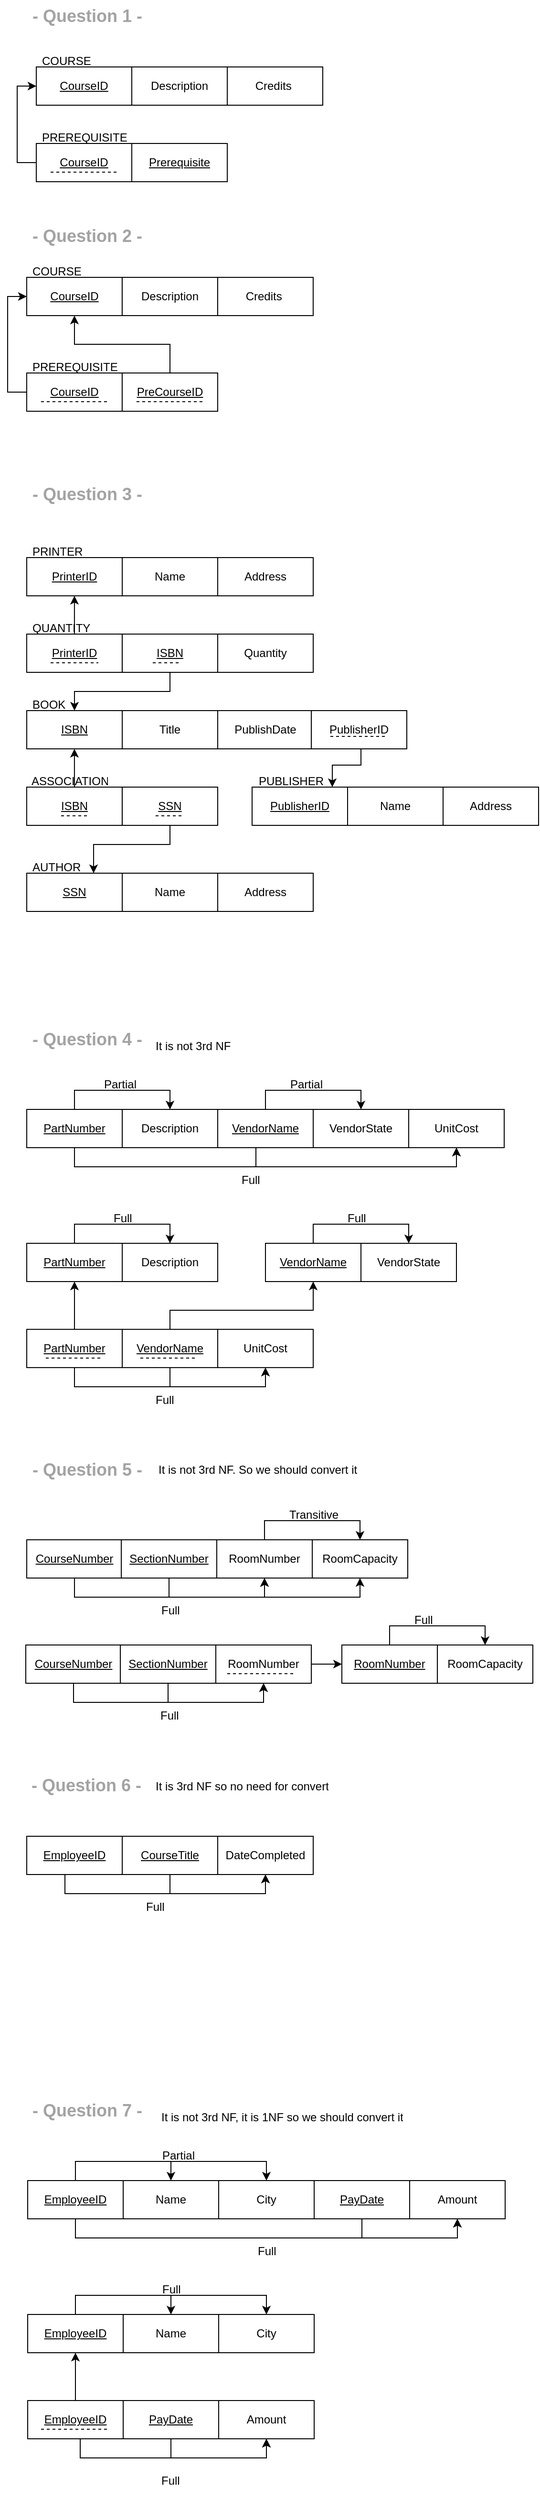 <mxfile version="21.2.4" type="github" pages="2">
  <diagram name="Page-1" id="mnaJsa2x3B4fH1mONCys">
    <mxGraphModel dx="830" dy="536" grid="1" gridSize="10" guides="1" tooltips="1" connect="1" arrows="1" fold="1" page="1" pageScale="1" pageWidth="850" pageHeight="1100" math="0" shadow="0">
      <root>
        <mxCell id="0" />
        <mxCell id="1" parent="0" />
        <mxCell id="p3iITfVUGrdbIYIQfsVV-1" value="CourseID" style="whiteSpace=wrap;html=1;align=center;fontStyle=4" vertex="1" parent="1">
          <mxGeometry x="90" y="110" width="100" height="40" as="geometry" />
        </mxCell>
        <mxCell id="p3iITfVUGrdbIYIQfsVV-2" value="&lt;span style=&quot;background-color: initial;&quot;&gt;Description&lt;br&gt;&lt;/span&gt;" style="whiteSpace=wrap;html=1;align=center;" vertex="1" parent="1">
          <mxGeometry x="190" y="110" width="100" height="40" as="geometry" />
        </mxCell>
        <mxCell id="p3iITfVUGrdbIYIQfsVV-3" value="&lt;span style=&quot;background-color: initial;&quot;&gt;Credits&amp;nbsp;&lt;br&gt;&lt;/span&gt;" style="whiteSpace=wrap;html=1;align=center;" vertex="1" parent="1">
          <mxGeometry x="290" y="110" width="100" height="40" as="geometry" />
        </mxCell>
        <mxCell id="p3iITfVUGrdbIYIQfsVV-7" style="edgeStyle=orthogonalEdgeStyle;rounded=0;orthogonalLoop=1;jettySize=auto;html=1;entryX=0;entryY=0.5;entryDx=0;entryDy=0;" edge="1" parent="1" source="p3iITfVUGrdbIYIQfsVV-4" target="p3iITfVUGrdbIYIQfsVV-1">
          <mxGeometry relative="1" as="geometry">
            <Array as="points">
              <mxPoint x="70" y="210" />
              <mxPoint x="70" y="130" />
            </Array>
          </mxGeometry>
        </mxCell>
        <mxCell id="p3iITfVUGrdbIYIQfsVV-4" value="CourseID" style="whiteSpace=wrap;html=1;align=center;fontStyle=4" vertex="1" parent="1">
          <mxGeometry x="90" y="190" width="100" height="40" as="geometry" />
        </mxCell>
        <mxCell id="p3iITfVUGrdbIYIQfsVV-5" value="&lt;span style=&quot;background-color: initial;&quot;&gt;&lt;span style=&quot;font-weight: normal;&quot;&gt;&lt;u&gt;Prerequisite&lt;/u&gt;&lt;/span&gt;&lt;br&gt;&lt;/span&gt;" style="whiteSpace=wrap;html=1;align=center;fontStyle=1" vertex="1" parent="1">
          <mxGeometry x="190" y="190" width="100" height="40" as="geometry" />
        </mxCell>
        <mxCell id="p3iITfVUGrdbIYIQfsVV-6" value="" style="endArrow=none;dashed=1;html=1;rounded=0;" edge="1" parent="1">
          <mxGeometry width="50" height="50" relative="1" as="geometry">
            <mxPoint x="105" y="220" as="sourcePoint" />
            <mxPoint x="175" y="220" as="targetPoint" />
          </mxGeometry>
        </mxCell>
        <mxCell id="p3iITfVUGrdbIYIQfsVV-8" value="COURSE" style="text;strokeColor=none;fillColor=none;spacingLeft=4;spacingRight=4;overflow=hidden;rotatable=0;points=[[0,0.5],[1,0.5]];portConstraint=eastwest;fontSize=12;whiteSpace=wrap;html=1;" vertex="1" parent="1">
          <mxGeometry x="90" y="90" width="100" height="30" as="geometry" />
        </mxCell>
        <mxCell id="p3iITfVUGrdbIYIQfsVV-9" value="PREREQUISITE" style="text;strokeColor=none;fillColor=none;spacingLeft=4;spacingRight=4;overflow=hidden;rotatable=0;points=[[0,0.5],[1,0.5]];portConstraint=eastwest;fontSize=12;whiteSpace=wrap;html=1;" vertex="1" parent="1">
          <mxGeometry x="90" y="170" width="100" height="30" as="geometry" />
        </mxCell>
        <mxCell id="p3iITfVUGrdbIYIQfsVV-10" value="- Question 1 -" style="text;strokeColor=none;fillColor=none;spacingLeft=4;spacingRight=4;overflow=hidden;rotatable=0;points=[[0,0.5],[1,0.5]];portConstraint=eastwest;fontSize=18;whiteSpace=wrap;html=1;fontColor=#a3a3a3;fontStyle=1" vertex="1" parent="1">
          <mxGeometry x="80" y="40" width="160" height="30" as="geometry" />
        </mxCell>
        <mxCell id="p3iITfVUGrdbIYIQfsVV-11" value="- Question 2 -" style="text;strokeColor=none;fillColor=none;spacingLeft=4;spacingRight=4;overflow=hidden;rotatable=0;points=[[0,0.5],[1,0.5]];portConstraint=eastwest;fontSize=18;whiteSpace=wrap;html=1;fontColor=#a3a3a3;fontStyle=1" vertex="1" parent="1">
          <mxGeometry x="80" y="270" width="160" height="30" as="geometry" />
        </mxCell>
        <mxCell id="p3iITfVUGrdbIYIQfsVV-16" value="CourseID" style="whiteSpace=wrap;html=1;align=center;fontStyle=4" vertex="1" parent="1">
          <mxGeometry x="79.96" y="330" width="100" height="40" as="geometry" />
        </mxCell>
        <mxCell id="p3iITfVUGrdbIYIQfsVV-17" value="&lt;span style=&quot;background-color: initial;&quot;&gt;Description&lt;br&gt;&lt;/span&gt;" style="whiteSpace=wrap;html=1;align=center;" vertex="1" parent="1">
          <mxGeometry x="179.96" y="330" width="100" height="40" as="geometry" />
        </mxCell>
        <mxCell id="p3iITfVUGrdbIYIQfsVV-18" value="&lt;span style=&quot;background-color: initial;&quot;&gt;Credits&amp;nbsp;&lt;br&gt;&lt;/span&gt;" style="whiteSpace=wrap;html=1;align=center;" vertex="1" parent="1">
          <mxGeometry x="279.96" y="330" width="100" height="40" as="geometry" />
        </mxCell>
        <mxCell id="p3iITfVUGrdbIYIQfsVV-19" style="edgeStyle=orthogonalEdgeStyle;rounded=0;orthogonalLoop=1;jettySize=auto;html=1;entryX=0;entryY=0.5;entryDx=0;entryDy=0;" edge="1" parent="1" source="p3iITfVUGrdbIYIQfsVV-20" target="p3iITfVUGrdbIYIQfsVV-16">
          <mxGeometry relative="1" as="geometry">
            <Array as="points">
              <mxPoint x="60" y="450" />
              <mxPoint x="60" y="350" />
            </Array>
          </mxGeometry>
        </mxCell>
        <mxCell id="p3iITfVUGrdbIYIQfsVV-20" value="CourseID" style="whiteSpace=wrap;html=1;align=center;fontStyle=4" vertex="1" parent="1">
          <mxGeometry x="79.96" y="430" width="100" height="40" as="geometry" />
        </mxCell>
        <mxCell id="p3iITfVUGrdbIYIQfsVV-26" style="edgeStyle=orthogonalEdgeStyle;rounded=0;orthogonalLoop=1;jettySize=auto;html=1;entryX=0.5;entryY=1;entryDx=0;entryDy=0;" edge="1" parent="1" source="p3iITfVUGrdbIYIQfsVV-21" target="p3iITfVUGrdbIYIQfsVV-16">
          <mxGeometry relative="1" as="geometry" />
        </mxCell>
        <mxCell id="p3iITfVUGrdbIYIQfsVV-21" value="&lt;span style=&quot;background-color: initial;&quot;&gt;&lt;span style=&quot;font-weight: normal;&quot;&gt;&lt;u&gt;PreCourseID&lt;/u&gt;&lt;/span&gt;&lt;br&gt;&lt;/span&gt;" style="whiteSpace=wrap;html=1;align=center;fontStyle=1" vertex="1" parent="1">
          <mxGeometry x="179.96" y="430" width="100" height="40" as="geometry" />
        </mxCell>
        <mxCell id="p3iITfVUGrdbIYIQfsVV-22" value="" style="endArrow=none;dashed=1;html=1;rounded=0;" edge="1" parent="1">
          <mxGeometry width="50" height="50" relative="1" as="geometry">
            <mxPoint x="94.96" y="460" as="sourcePoint" />
            <mxPoint x="164.96" y="460" as="targetPoint" />
          </mxGeometry>
        </mxCell>
        <mxCell id="p3iITfVUGrdbIYIQfsVV-23" value="COURSE" style="text;strokeColor=none;fillColor=none;spacingLeft=4;spacingRight=4;overflow=hidden;rotatable=0;points=[[0,0.5],[1,0.5]];portConstraint=eastwest;fontSize=12;whiteSpace=wrap;html=1;" vertex="1" parent="1">
          <mxGeometry x="79.96" y="310" width="100" height="30" as="geometry" />
        </mxCell>
        <mxCell id="p3iITfVUGrdbIYIQfsVV-24" value="PREREQUISITE" style="text;strokeColor=none;fillColor=none;spacingLeft=4;spacingRight=4;overflow=hidden;rotatable=0;points=[[0,0.5],[1,0.5]];portConstraint=eastwest;fontSize=12;whiteSpace=wrap;html=1;" vertex="1" parent="1">
          <mxGeometry x="79.96" y="410" width="100" height="30" as="geometry" />
        </mxCell>
        <mxCell id="p3iITfVUGrdbIYIQfsVV-25" value="" style="endArrow=none;dashed=1;html=1;rounded=0;" edge="1" parent="1">
          <mxGeometry width="50" height="50" relative="1" as="geometry">
            <mxPoint x="194.96" y="460" as="sourcePoint" />
            <mxPoint x="264.96" y="460" as="targetPoint" />
          </mxGeometry>
        </mxCell>
        <mxCell id="p3iITfVUGrdbIYIQfsVV-27" value="- Question 3 -" style="text;strokeColor=none;fillColor=none;spacingLeft=4;spacingRight=4;overflow=hidden;rotatable=0;points=[[0,0.5],[1,0.5]];portConstraint=eastwest;fontSize=18;whiteSpace=wrap;html=1;fontColor=#a3a3a3;fontStyle=1" vertex="1" parent="1">
          <mxGeometry x="79.96" y="540" width="160" height="30" as="geometry" />
        </mxCell>
        <mxCell id="p3iITfVUGrdbIYIQfsVV-28" value="PrinterID" style="whiteSpace=wrap;html=1;align=center;fontStyle=4" vertex="1" parent="1">
          <mxGeometry x="80" y="623" width="100" height="40" as="geometry" />
        </mxCell>
        <mxCell id="p3iITfVUGrdbIYIQfsVV-29" value="Name" style="whiteSpace=wrap;html=1;align=center;" vertex="1" parent="1">
          <mxGeometry x="180" y="623" width="100" height="40" as="geometry" />
        </mxCell>
        <mxCell id="p3iITfVUGrdbIYIQfsVV-30" value="Address" style="whiteSpace=wrap;html=1;align=center;" vertex="1" parent="1">
          <mxGeometry x="280" y="623" width="100" height="40" as="geometry" />
        </mxCell>
        <mxCell id="p3iITfVUGrdbIYIQfsVV-31" value="PRINTER" style="text;strokeColor=none;fillColor=none;spacingLeft=4;spacingRight=4;overflow=hidden;rotatable=0;points=[[0,0.5],[1,0.5]];portConstraint=eastwest;fontSize=12;whiteSpace=wrap;html=1;" vertex="1" parent="1">
          <mxGeometry x="80" y="603" width="90" height="30" as="geometry" />
        </mxCell>
        <mxCell id="p3iITfVUGrdbIYIQfsVV-32" value="&lt;u&gt;ISBN&lt;/u&gt;" style="whiteSpace=wrap;html=1;align=center;" vertex="1" parent="1">
          <mxGeometry x="80" y="783" width="100" height="40" as="geometry" />
        </mxCell>
        <mxCell id="p3iITfVUGrdbIYIQfsVV-33" value="Title" style="whiteSpace=wrap;html=1;align=center;" vertex="1" parent="1">
          <mxGeometry x="180" y="783" width="100" height="40" as="geometry" />
        </mxCell>
        <mxCell id="p3iITfVUGrdbIYIQfsVV-34" value="PublishDate" style="whiteSpace=wrap;html=1;align=center;" vertex="1" parent="1">
          <mxGeometry x="280" y="783" width="100" height="40" as="geometry" />
        </mxCell>
        <mxCell id="p3iITfVUGrdbIYIQfsVV-35" value="BOOK" style="text;strokeColor=none;fillColor=none;spacingLeft=4;spacingRight=4;overflow=hidden;rotatable=0;points=[[0,0.5],[1,0.5]];portConstraint=eastwest;fontSize=12;whiteSpace=wrap;html=1;" vertex="1" parent="1">
          <mxGeometry x="79.96" y="763" width="90" height="30" as="geometry" />
        </mxCell>
        <mxCell id="p3iITfVUGrdbIYIQfsVV-43" style="edgeStyle=orthogonalEdgeStyle;rounded=0;orthogonalLoop=1;jettySize=auto;html=1;" edge="1" parent="1" source="p3iITfVUGrdbIYIQfsVV-37" target="p3iITfVUGrdbIYIQfsVV-28">
          <mxGeometry relative="1" as="geometry" />
        </mxCell>
        <mxCell id="p3iITfVUGrdbIYIQfsVV-37" value="PrinterID" style="whiteSpace=wrap;html=1;align=center;fontStyle=4" vertex="1" parent="1">
          <mxGeometry x="79.96" y="703" width="100" height="40" as="geometry" />
        </mxCell>
        <mxCell id="p3iITfVUGrdbIYIQfsVV-44" style="edgeStyle=orthogonalEdgeStyle;rounded=0;orthogonalLoop=1;jettySize=auto;html=1;" edge="1" parent="1" source="p3iITfVUGrdbIYIQfsVV-38" target="p3iITfVUGrdbIYIQfsVV-32">
          <mxGeometry relative="1" as="geometry" />
        </mxCell>
        <mxCell id="p3iITfVUGrdbIYIQfsVV-38" value="&lt;u&gt;ISBN&lt;/u&gt;" style="whiteSpace=wrap;html=1;align=center;" vertex="1" parent="1">
          <mxGeometry x="180" y="703" width="100" height="40" as="geometry" />
        </mxCell>
        <mxCell id="p3iITfVUGrdbIYIQfsVV-39" value="Quantity" style="whiteSpace=wrap;html=1;align=center;" vertex="1" parent="1">
          <mxGeometry x="280" y="703" width="100" height="40" as="geometry" />
        </mxCell>
        <mxCell id="p3iITfVUGrdbIYIQfsVV-40" value="QUANTITY" style="text;strokeColor=none;fillColor=none;spacingLeft=4;spacingRight=4;overflow=hidden;rotatable=0;points=[[0,0.5],[1,0.5]];portConstraint=eastwest;fontSize=12;whiteSpace=wrap;html=1;" vertex="1" parent="1">
          <mxGeometry x="79.96" y="683" width="90" height="30" as="geometry" />
        </mxCell>
        <mxCell id="p3iITfVUGrdbIYIQfsVV-41" value="" style="endArrow=none;dashed=1;html=1;rounded=0;" edge="1" parent="1">
          <mxGeometry width="50" height="50" relative="1" as="geometry">
            <mxPoint x="105" y="733" as="sourcePoint" />
            <mxPoint x="155" y="733" as="targetPoint" />
          </mxGeometry>
        </mxCell>
        <mxCell id="p3iITfVUGrdbIYIQfsVV-42" value="" style="endArrow=none;dashed=1;html=1;rounded=0;" edge="1" parent="1">
          <mxGeometry width="50" height="50" relative="1" as="geometry">
            <mxPoint x="212" y="733" as="sourcePoint" />
            <mxPoint x="242" y="733" as="targetPoint" />
          </mxGeometry>
        </mxCell>
        <mxCell id="p3iITfVUGrdbIYIQfsVV-45" value="&lt;u&gt;SSN&lt;/u&gt;" style="whiteSpace=wrap;html=1;align=center;" vertex="1" parent="1">
          <mxGeometry x="80" y="953" width="100" height="40" as="geometry" />
        </mxCell>
        <mxCell id="p3iITfVUGrdbIYIQfsVV-46" value="Name" style="whiteSpace=wrap;html=1;align=center;" vertex="1" parent="1">
          <mxGeometry x="180" y="953" width="100" height="40" as="geometry" />
        </mxCell>
        <mxCell id="p3iITfVUGrdbIYIQfsVV-47" value="Address" style="whiteSpace=wrap;html=1;align=center;" vertex="1" parent="1">
          <mxGeometry x="280" y="953" width="100" height="40" as="geometry" />
        </mxCell>
        <mxCell id="p3iITfVUGrdbIYIQfsVV-48" value="AUTHOR" style="text;strokeColor=none;fillColor=none;spacingLeft=4;spacingRight=4;overflow=hidden;rotatable=0;points=[[0,0.5],[1,0.5]];portConstraint=eastwest;fontSize=12;whiteSpace=wrap;html=1;" vertex="1" parent="1">
          <mxGeometry x="80" y="933" width="75" height="30" as="geometry" />
        </mxCell>
        <mxCell id="p3iITfVUGrdbIYIQfsVV-55" style="edgeStyle=orthogonalEdgeStyle;rounded=0;orthogonalLoop=1;jettySize=auto;html=1;" edge="1" parent="1" source="p3iITfVUGrdbIYIQfsVV-49" target="p3iITfVUGrdbIYIQfsVV-32">
          <mxGeometry relative="1" as="geometry" />
        </mxCell>
        <mxCell id="p3iITfVUGrdbIYIQfsVV-49" value="&lt;u&gt;ISBN&lt;/u&gt;" style="whiteSpace=wrap;html=1;align=center;" vertex="1" parent="1">
          <mxGeometry x="79.96" y="863" width="100" height="40" as="geometry" />
        </mxCell>
        <mxCell id="p3iITfVUGrdbIYIQfsVV-54" style="edgeStyle=orthogonalEdgeStyle;rounded=0;orthogonalLoop=1;jettySize=auto;html=1;" edge="1" parent="1" source="p3iITfVUGrdbIYIQfsVV-50" target="p3iITfVUGrdbIYIQfsVV-45">
          <mxGeometry relative="1" as="geometry">
            <Array as="points">
              <mxPoint x="230" y="923" />
              <mxPoint x="150" y="923" />
            </Array>
          </mxGeometry>
        </mxCell>
        <mxCell id="p3iITfVUGrdbIYIQfsVV-50" value="&lt;u&gt;SSN&lt;/u&gt;" style="whiteSpace=wrap;html=1;align=center;" vertex="1" parent="1">
          <mxGeometry x="180" y="863" width="100" height="40" as="geometry" />
        </mxCell>
        <mxCell id="p3iITfVUGrdbIYIQfsVV-51" value="" style="endArrow=none;dashed=1;html=1;rounded=0;" edge="1" parent="1">
          <mxGeometry width="50" height="50" relative="1" as="geometry">
            <mxPoint x="116" y="893" as="sourcePoint" />
            <mxPoint x="146" y="893" as="targetPoint" />
          </mxGeometry>
        </mxCell>
        <mxCell id="p3iITfVUGrdbIYIQfsVV-52" value="" style="endArrow=none;dashed=1;html=1;rounded=0;" edge="1" parent="1">
          <mxGeometry width="50" height="50" relative="1" as="geometry">
            <mxPoint x="215" y="893" as="sourcePoint" />
            <mxPoint x="245" y="893" as="targetPoint" />
          </mxGeometry>
        </mxCell>
        <mxCell id="p3iITfVUGrdbIYIQfsVV-53" value="ASSOCIATION" style="text;strokeColor=none;fillColor=none;spacingLeft=4;spacingRight=4;overflow=hidden;rotatable=0;points=[[0,0.5],[1,0.5]];portConstraint=eastwest;fontSize=12;whiteSpace=wrap;html=1;" vertex="1" parent="1">
          <mxGeometry x="79" y="843" width="90" height="30" as="geometry" />
        </mxCell>
        <mxCell id="p3iITfVUGrdbIYIQfsVV-57" value="PublisherID" style="whiteSpace=wrap;html=1;align=center;fontStyle=4" vertex="1" parent="1">
          <mxGeometry x="316" y="863" width="100" height="40" as="geometry" />
        </mxCell>
        <mxCell id="p3iITfVUGrdbIYIQfsVV-58" value="Name" style="whiteSpace=wrap;html=1;align=center;" vertex="1" parent="1">
          <mxGeometry x="416" y="863" width="100" height="40" as="geometry" />
        </mxCell>
        <mxCell id="p3iITfVUGrdbIYIQfsVV-59" value="Address" style="whiteSpace=wrap;html=1;align=center;" vertex="1" parent="1">
          <mxGeometry x="516" y="863" width="100" height="40" as="geometry" />
        </mxCell>
        <mxCell id="p3iITfVUGrdbIYIQfsVV-60" value="PUBLISHER" style="text;strokeColor=none;fillColor=none;spacingLeft=4;spacingRight=4;overflow=hidden;rotatable=0;points=[[0,0.5],[1,0.5]];portConstraint=eastwest;fontSize=12;whiteSpace=wrap;html=1;" vertex="1" parent="1">
          <mxGeometry x="317" y="843" width="90" height="30" as="geometry" />
        </mxCell>
        <mxCell id="p3iITfVUGrdbIYIQfsVV-63" style="edgeStyle=orthogonalEdgeStyle;rounded=0;orthogonalLoop=1;jettySize=auto;html=1;" edge="1" parent="1" source="p3iITfVUGrdbIYIQfsVV-61" target="p3iITfVUGrdbIYIQfsVV-57">
          <mxGeometry relative="1" as="geometry">
            <Array as="points">
              <mxPoint x="430" y="840" />
              <mxPoint x="400" y="840" />
            </Array>
          </mxGeometry>
        </mxCell>
        <mxCell id="p3iITfVUGrdbIYIQfsVV-61" value="PublisherID" style="whiteSpace=wrap;html=1;align=center;fontStyle=0" vertex="1" parent="1">
          <mxGeometry x="378" y="783" width="100" height="40" as="geometry" />
        </mxCell>
        <mxCell id="p3iITfVUGrdbIYIQfsVV-62" value="" style="endArrow=none;dashed=1;html=1;rounded=0;" edge="1" parent="1">
          <mxGeometry width="50" height="50" relative="1" as="geometry">
            <mxPoint x="398" y="810" as="sourcePoint" />
            <mxPoint x="458" y="810" as="targetPoint" />
          </mxGeometry>
        </mxCell>
        <mxCell id="p3iITfVUGrdbIYIQfsVV-64" value="- Question 4 -" style="text;strokeColor=none;fillColor=none;spacingLeft=4;spacingRight=4;overflow=hidden;rotatable=0;points=[[0,0.5],[1,0.5]];portConstraint=eastwest;fontSize=18;whiteSpace=wrap;html=1;fontColor=#a3a3a3;fontStyle=1" vertex="1" parent="1">
          <mxGeometry x="79.96" y="1110" width="160" height="30" as="geometry" />
        </mxCell>
        <mxCell id="p3iITfVUGrdbIYIQfsVV-70" style="edgeStyle=orthogonalEdgeStyle;rounded=0;orthogonalLoop=1;jettySize=auto;html=1;entryX=0.5;entryY=0;entryDx=0;entryDy=0;" edge="1" parent="1" source="p3iITfVUGrdbIYIQfsVV-65" target="p3iITfVUGrdbIYIQfsVV-66">
          <mxGeometry relative="1" as="geometry" />
        </mxCell>
        <mxCell id="p3iITfVUGrdbIYIQfsVV-72" style="edgeStyle=orthogonalEdgeStyle;rounded=0;orthogonalLoop=1;jettySize=auto;html=1;entryX=0.5;entryY=1;entryDx=0;entryDy=0;" edge="1" parent="1" source="p3iITfVUGrdbIYIQfsVV-65" target="p3iITfVUGrdbIYIQfsVV-69">
          <mxGeometry relative="1" as="geometry">
            <Array as="points">
              <mxPoint x="130" y="1260" />
              <mxPoint x="530" y="1260" />
            </Array>
          </mxGeometry>
        </mxCell>
        <mxCell id="p3iITfVUGrdbIYIQfsVV-65" value="&lt;u&gt;PartNumber&lt;/u&gt;" style="whiteSpace=wrap;html=1;align=center;" vertex="1" parent="1">
          <mxGeometry x="80" y="1200" width="100" height="40" as="geometry" />
        </mxCell>
        <mxCell id="p3iITfVUGrdbIYIQfsVV-66" value="Description" style="whiteSpace=wrap;html=1;align=center;" vertex="1" parent="1">
          <mxGeometry x="180" y="1200" width="100" height="40" as="geometry" />
        </mxCell>
        <mxCell id="p3iITfVUGrdbIYIQfsVV-71" style="edgeStyle=orthogonalEdgeStyle;rounded=0;orthogonalLoop=1;jettySize=auto;html=1;entryX=0.5;entryY=0;entryDx=0;entryDy=0;" edge="1" parent="1" source="p3iITfVUGrdbIYIQfsVV-67" target="p3iITfVUGrdbIYIQfsVV-68">
          <mxGeometry relative="1" as="geometry" />
        </mxCell>
        <mxCell id="p3iITfVUGrdbIYIQfsVV-73" style="edgeStyle=orthogonalEdgeStyle;rounded=0;orthogonalLoop=1;jettySize=auto;html=1;entryX=0.5;entryY=1;entryDx=0;entryDy=0;" edge="1" parent="1" source="p3iITfVUGrdbIYIQfsVV-67" target="p3iITfVUGrdbIYIQfsVV-69">
          <mxGeometry relative="1" as="geometry">
            <Array as="points">
              <mxPoint x="320" y="1260" />
              <mxPoint x="530" y="1260" />
            </Array>
          </mxGeometry>
        </mxCell>
        <mxCell id="p3iITfVUGrdbIYIQfsVV-67" value="VendorName" style="whiteSpace=wrap;html=1;align=center;fontStyle=4" vertex="1" parent="1">
          <mxGeometry x="280" y="1200" width="100" height="40" as="geometry" />
        </mxCell>
        <mxCell id="p3iITfVUGrdbIYIQfsVV-68" value="VendorState" style="whiteSpace=wrap;html=1;align=center;" vertex="1" parent="1">
          <mxGeometry x="380" y="1200" width="100" height="40" as="geometry" />
        </mxCell>
        <mxCell id="p3iITfVUGrdbIYIQfsVV-69" value="UnitCost" style="whiteSpace=wrap;html=1;align=center;" vertex="1" parent="1">
          <mxGeometry x="480" y="1200" width="100" height="40" as="geometry" />
        </mxCell>
        <mxCell id="p3iITfVUGrdbIYIQfsVV-74" value="Partial" style="text;strokeColor=none;fillColor=none;spacingLeft=4;spacingRight=4;overflow=hidden;rotatable=0;points=[[0,0.5],[1,0.5]];portConstraint=eastwest;fontSize=12;whiteSpace=wrap;html=1;" vertex="1" parent="1">
          <mxGeometry x="155" y="1160" width="60" height="30" as="geometry" />
        </mxCell>
        <mxCell id="p3iITfVUGrdbIYIQfsVV-75" value="Partial" style="text;strokeColor=none;fillColor=none;spacingLeft=4;spacingRight=4;overflow=hidden;rotatable=0;points=[[0,0.5],[1,0.5]];portConstraint=eastwest;fontSize=12;whiteSpace=wrap;html=1;" vertex="1" parent="1">
          <mxGeometry x="350" y="1160" width="60" height="30" as="geometry" />
        </mxCell>
        <mxCell id="p3iITfVUGrdbIYIQfsVV-76" value="Full" style="text;strokeColor=none;fillColor=none;spacingLeft=4;spacingRight=4;overflow=hidden;rotatable=0;points=[[0,0.5],[1,0.5]];portConstraint=eastwest;fontSize=12;whiteSpace=wrap;html=1;" vertex="1" parent="1">
          <mxGeometry x="299" y="1260" width="60" height="30" as="geometry" />
        </mxCell>
        <mxCell id="p3iITfVUGrdbIYIQfsVV-77" value="It is not 3rd NF" style="text;strokeColor=none;fillColor=none;spacingLeft=4;spacingRight=4;overflow=hidden;rotatable=0;points=[[0,0.5],[1,0.5]];portConstraint=eastwest;fontSize=12;whiteSpace=wrap;html=1;" vertex="1" parent="1">
          <mxGeometry x="209" y="1120" width="150" height="30" as="geometry" />
        </mxCell>
        <mxCell id="p3iITfVUGrdbIYIQfsVV-78" style="edgeStyle=orthogonalEdgeStyle;rounded=0;orthogonalLoop=1;jettySize=auto;html=1;entryX=0.5;entryY=0;entryDx=0;entryDy=0;" edge="1" parent="1" source="p3iITfVUGrdbIYIQfsVV-79" target="p3iITfVUGrdbIYIQfsVV-80">
          <mxGeometry relative="1" as="geometry" />
        </mxCell>
        <mxCell id="p3iITfVUGrdbIYIQfsVV-79" value="&lt;u&gt;PartNumber&lt;/u&gt;" style="whiteSpace=wrap;html=1;align=center;" vertex="1" parent="1">
          <mxGeometry x="80" y="1340" width="100" height="40" as="geometry" />
        </mxCell>
        <mxCell id="p3iITfVUGrdbIYIQfsVV-80" value="Description" style="whiteSpace=wrap;html=1;align=center;" vertex="1" parent="1">
          <mxGeometry x="180" y="1340" width="100" height="40" as="geometry" />
        </mxCell>
        <mxCell id="p3iITfVUGrdbIYIQfsVV-81" value="Full" style="text;strokeColor=none;fillColor=none;spacingLeft=4;spacingRight=4;overflow=hidden;rotatable=0;points=[[0,0.5],[1,0.5]];portConstraint=eastwest;fontSize=12;whiteSpace=wrap;html=1;" vertex="1" parent="1">
          <mxGeometry x="165" y="1300" width="60" height="30" as="geometry" />
        </mxCell>
        <mxCell id="p3iITfVUGrdbIYIQfsVV-82" style="edgeStyle=orthogonalEdgeStyle;rounded=0;orthogonalLoop=1;jettySize=auto;html=1;entryX=0.5;entryY=0;entryDx=0;entryDy=0;" edge="1" parent="1" source="p3iITfVUGrdbIYIQfsVV-83" target="p3iITfVUGrdbIYIQfsVV-84">
          <mxGeometry relative="1" as="geometry" />
        </mxCell>
        <mxCell id="p3iITfVUGrdbIYIQfsVV-83" value="VendorName" style="whiteSpace=wrap;html=1;align=center;fontStyle=4" vertex="1" parent="1">
          <mxGeometry x="330" y="1340" width="100" height="40" as="geometry" />
        </mxCell>
        <mxCell id="p3iITfVUGrdbIYIQfsVV-84" value="VendorState" style="whiteSpace=wrap;html=1;align=center;" vertex="1" parent="1">
          <mxGeometry x="430" y="1340" width="100" height="40" as="geometry" />
        </mxCell>
        <mxCell id="p3iITfVUGrdbIYIQfsVV-85" value="Full" style="text;strokeColor=none;fillColor=none;spacingLeft=4;spacingRight=4;overflow=hidden;rotatable=0;points=[[0,0.5],[1,0.5]];portConstraint=eastwest;fontSize=12;whiteSpace=wrap;html=1;" vertex="1" parent="1">
          <mxGeometry x="410" y="1300" width="60" height="30" as="geometry" />
        </mxCell>
        <mxCell id="p3iITfVUGrdbIYIQfsVV-87" style="edgeStyle=orthogonalEdgeStyle;rounded=0;orthogonalLoop=1;jettySize=auto;html=1;entryX=0.5;entryY=1;entryDx=0;entryDy=0;" edge="1" parent="1" source="p3iITfVUGrdbIYIQfsVV-88" target="p3iITfVUGrdbIYIQfsVV-94">
          <mxGeometry relative="1" as="geometry">
            <Array as="points">
              <mxPoint x="130" y="1490" />
              <mxPoint x="330" y="1490" />
            </Array>
          </mxGeometry>
        </mxCell>
        <mxCell id="p3iITfVUGrdbIYIQfsVV-98" style="edgeStyle=orthogonalEdgeStyle;rounded=0;orthogonalLoop=1;jettySize=auto;html=1;entryX=0.5;entryY=1;entryDx=0;entryDy=0;" edge="1" parent="1" source="p3iITfVUGrdbIYIQfsVV-88" target="p3iITfVUGrdbIYIQfsVV-79">
          <mxGeometry relative="1" as="geometry" />
        </mxCell>
        <mxCell id="p3iITfVUGrdbIYIQfsVV-88" value="&lt;u&gt;PartNumber&lt;/u&gt;" style="whiteSpace=wrap;html=1;align=center;" vertex="1" parent="1">
          <mxGeometry x="80" y="1429.95" width="100" height="40" as="geometry" />
        </mxCell>
        <mxCell id="p3iITfVUGrdbIYIQfsVV-91" style="edgeStyle=orthogonalEdgeStyle;rounded=0;orthogonalLoop=1;jettySize=auto;html=1;entryX=0.5;entryY=1;entryDx=0;entryDy=0;" edge="1" parent="1" source="p3iITfVUGrdbIYIQfsVV-92" target="p3iITfVUGrdbIYIQfsVV-94">
          <mxGeometry relative="1" as="geometry">
            <Array as="points">
              <mxPoint x="320" y="1489.95" />
              <mxPoint x="530" y="1489.95" />
            </Array>
          </mxGeometry>
        </mxCell>
        <mxCell id="p3iITfVUGrdbIYIQfsVV-99" style="edgeStyle=orthogonalEdgeStyle;rounded=0;orthogonalLoop=1;jettySize=auto;html=1;entryX=0.5;entryY=1;entryDx=0;entryDy=0;" edge="1" parent="1" source="p3iITfVUGrdbIYIQfsVV-92" target="p3iITfVUGrdbIYIQfsVV-83">
          <mxGeometry relative="1" as="geometry">
            <Array as="points">
              <mxPoint x="230" y="1410" />
              <mxPoint x="380" y="1410" />
            </Array>
          </mxGeometry>
        </mxCell>
        <mxCell id="p3iITfVUGrdbIYIQfsVV-92" value="VendorName" style="whiteSpace=wrap;html=1;align=center;fontStyle=4" vertex="1" parent="1">
          <mxGeometry x="180" y="1429.95" width="100" height="40" as="geometry" />
        </mxCell>
        <mxCell id="p3iITfVUGrdbIYIQfsVV-94" value="UnitCost" style="whiteSpace=wrap;html=1;align=center;" vertex="1" parent="1">
          <mxGeometry x="280" y="1429.95" width="100" height="40" as="geometry" />
        </mxCell>
        <mxCell id="p3iITfVUGrdbIYIQfsVV-95" value="Full" style="text;strokeColor=none;fillColor=none;spacingLeft=4;spacingRight=4;overflow=hidden;rotatable=0;points=[[0,0.5],[1,0.5]];portConstraint=eastwest;fontSize=12;whiteSpace=wrap;html=1;" vertex="1" parent="1">
          <mxGeometry x="209" y="1489.95" width="60" height="30" as="geometry" />
        </mxCell>
        <mxCell id="p3iITfVUGrdbIYIQfsVV-96" value="" style="endArrow=none;dashed=1;html=1;rounded=0;" edge="1" parent="1">
          <mxGeometry width="50" height="50" relative="1" as="geometry">
            <mxPoint x="100" y="1460" as="sourcePoint" />
            <mxPoint x="160" y="1460" as="targetPoint" />
          </mxGeometry>
        </mxCell>
        <mxCell id="p3iITfVUGrdbIYIQfsVV-97" value="" style="endArrow=none;dashed=1;html=1;rounded=0;" edge="1" parent="1">
          <mxGeometry width="50" height="50" relative="1" as="geometry">
            <mxPoint x="199" y="1460" as="sourcePoint" />
            <mxPoint x="259" y="1460" as="targetPoint" />
          </mxGeometry>
        </mxCell>
        <mxCell id="p3iITfVUGrdbIYIQfsVV-100" value="- Question 5 -" style="text;strokeColor=none;fillColor=none;spacingLeft=4;spacingRight=4;overflow=hidden;rotatable=0;points=[[0,0.5],[1,0.5]];portConstraint=eastwest;fontSize=18;whiteSpace=wrap;html=1;fontColor=#a3a3a3;fontStyle=1" vertex="1" parent="1">
          <mxGeometry x="80" y="1560" width="160" height="30" as="geometry" />
        </mxCell>
        <mxCell id="p3iITfVUGrdbIYIQfsVV-101" value="It is not 3rd NF. So we should convert it" style="text;strokeColor=none;fillColor=none;spacingLeft=4;spacingRight=4;overflow=hidden;rotatable=0;points=[[0,0.5],[1,0.5]];portConstraint=eastwest;fontSize=12;whiteSpace=wrap;html=1;" vertex="1" parent="1">
          <mxGeometry x="211.5" y="1563" width="255" height="30" as="geometry" />
        </mxCell>
        <mxCell id="p3iITfVUGrdbIYIQfsVV-108" style="edgeStyle=orthogonalEdgeStyle;rounded=0;orthogonalLoop=1;jettySize=auto;html=1;entryX=0.5;entryY=1;entryDx=0;entryDy=0;" edge="1" parent="1" source="p3iITfVUGrdbIYIQfsVV-102" target="p3iITfVUGrdbIYIQfsVV-104">
          <mxGeometry relative="1" as="geometry">
            <Array as="points">
              <mxPoint x="130" y="1710" />
              <mxPoint x="329" y="1710" />
            </Array>
          </mxGeometry>
        </mxCell>
        <mxCell id="p3iITfVUGrdbIYIQfsVV-112" style="edgeStyle=orthogonalEdgeStyle;rounded=0;orthogonalLoop=1;jettySize=auto;html=1;entryX=0.5;entryY=1;entryDx=0;entryDy=0;" edge="1" parent="1" source="p3iITfVUGrdbIYIQfsVV-102" target="p3iITfVUGrdbIYIQfsVV-105">
          <mxGeometry relative="1" as="geometry">
            <Array as="points">
              <mxPoint x="130" y="1710" />
              <mxPoint x="429" y="1710" />
            </Array>
          </mxGeometry>
        </mxCell>
        <mxCell id="p3iITfVUGrdbIYIQfsVV-102" value="CourseNumber" style="whiteSpace=wrap;html=1;align=center;fontStyle=4" vertex="1" parent="1">
          <mxGeometry x="80" y="1650" width="100" height="40" as="geometry" />
        </mxCell>
        <mxCell id="p3iITfVUGrdbIYIQfsVV-109" style="edgeStyle=orthogonalEdgeStyle;rounded=0;orthogonalLoop=1;jettySize=auto;html=1;entryX=0.5;entryY=1;entryDx=0;entryDy=0;" edge="1" parent="1" source="p3iITfVUGrdbIYIQfsVV-103" target="p3iITfVUGrdbIYIQfsVV-104">
          <mxGeometry relative="1" as="geometry">
            <Array as="points">
              <mxPoint x="229" y="1710" />
              <mxPoint x="329" y="1710" />
            </Array>
          </mxGeometry>
        </mxCell>
        <mxCell id="p3iITfVUGrdbIYIQfsVV-103" value="SectionNumber" style="whiteSpace=wrap;html=1;align=center;fontStyle=4" vertex="1" parent="1">
          <mxGeometry x="179" y="1650" width="100" height="40" as="geometry" />
        </mxCell>
        <mxCell id="p3iITfVUGrdbIYIQfsVV-106" style="edgeStyle=orthogonalEdgeStyle;rounded=0;orthogonalLoop=1;jettySize=auto;html=1;entryX=0.5;entryY=0;entryDx=0;entryDy=0;" edge="1" parent="1" source="p3iITfVUGrdbIYIQfsVV-104" target="p3iITfVUGrdbIYIQfsVV-105">
          <mxGeometry relative="1" as="geometry" />
        </mxCell>
        <mxCell id="p3iITfVUGrdbIYIQfsVV-104" value="RoomNumber" style="whiteSpace=wrap;html=1;align=center;" vertex="1" parent="1">
          <mxGeometry x="279" y="1650" width="100" height="40" as="geometry" />
        </mxCell>
        <mxCell id="p3iITfVUGrdbIYIQfsVV-105" value="RoomCapacity" style="whiteSpace=wrap;html=1;align=center;" vertex="1" parent="1">
          <mxGeometry x="379" y="1650" width="100" height="40" as="geometry" />
        </mxCell>
        <mxCell id="p3iITfVUGrdbIYIQfsVV-110" value="Full" style="text;strokeColor=none;fillColor=none;spacingLeft=4;spacingRight=4;overflow=hidden;rotatable=0;points=[[0,0.5],[1,0.5]];portConstraint=eastwest;fontSize=12;whiteSpace=wrap;html=1;" vertex="1" parent="1">
          <mxGeometry x="215" y="1710" width="60" height="30" as="geometry" />
        </mxCell>
        <mxCell id="p3iITfVUGrdbIYIQfsVV-111" value="Transitive" style="text;strokeColor=none;fillColor=none;spacingLeft=4;spacingRight=4;overflow=hidden;rotatable=0;points=[[0,0.5],[1,0.5]];portConstraint=eastwest;fontSize=12;whiteSpace=wrap;html=1;" vertex="1" parent="1">
          <mxGeometry x="349" y="1610" width="81" height="30" as="geometry" />
        </mxCell>
        <mxCell id="p3iITfVUGrdbIYIQfsVV-113" style="edgeStyle=orthogonalEdgeStyle;rounded=0;orthogonalLoop=1;jettySize=auto;html=1;entryX=0.5;entryY=1;entryDx=0;entryDy=0;" edge="1" parent="1" source="p3iITfVUGrdbIYIQfsVV-115" target="p3iITfVUGrdbIYIQfsVV-119">
          <mxGeometry relative="1" as="geometry">
            <Array as="points">
              <mxPoint x="129" y="1820" />
              <mxPoint x="328" y="1820" />
            </Array>
          </mxGeometry>
        </mxCell>
        <mxCell id="p3iITfVUGrdbIYIQfsVV-115" value="CourseNumber" style="whiteSpace=wrap;html=1;align=center;fontStyle=4" vertex="1" parent="1">
          <mxGeometry x="79" y="1760" width="100" height="40" as="geometry" />
        </mxCell>
        <mxCell id="p3iITfVUGrdbIYIQfsVV-116" style="edgeStyle=orthogonalEdgeStyle;rounded=0;orthogonalLoop=1;jettySize=auto;html=1;entryX=0.5;entryY=1;entryDx=0;entryDy=0;" edge="1" parent="1" source="p3iITfVUGrdbIYIQfsVV-117" target="p3iITfVUGrdbIYIQfsVV-119">
          <mxGeometry relative="1" as="geometry">
            <Array as="points">
              <mxPoint x="228" y="1820" />
              <mxPoint x="328" y="1820" />
            </Array>
          </mxGeometry>
        </mxCell>
        <mxCell id="p3iITfVUGrdbIYIQfsVV-117" value="SectionNumber" style="whiteSpace=wrap;html=1;align=center;fontStyle=4" vertex="1" parent="1">
          <mxGeometry x="178" y="1760" width="100" height="40" as="geometry" />
        </mxCell>
        <mxCell id="p3iITfVUGrdbIYIQfsVV-127" style="edgeStyle=orthogonalEdgeStyle;rounded=0;orthogonalLoop=1;jettySize=auto;html=1;entryX=0;entryY=0.5;entryDx=0;entryDy=0;" edge="1" parent="1" source="p3iITfVUGrdbIYIQfsVV-119" target="p3iITfVUGrdbIYIQfsVV-123">
          <mxGeometry relative="1" as="geometry" />
        </mxCell>
        <mxCell id="p3iITfVUGrdbIYIQfsVV-119" value="RoomNumber" style="whiteSpace=wrap;html=1;align=center;" vertex="1" parent="1">
          <mxGeometry x="278" y="1760" width="100" height="40" as="geometry" />
        </mxCell>
        <mxCell id="p3iITfVUGrdbIYIQfsVV-121" value="Full" style="text;strokeColor=none;fillColor=none;spacingLeft=4;spacingRight=4;overflow=hidden;rotatable=0;points=[[0,0.5],[1,0.5]];portConstraint=eastwest;fontSize=12;whiteSpace=wrap;html=1;" vertex="1" parent="1">
          <mxGeometry x="214" y="1820" width="60" height="30" as="geometry" />
        </mxCell>
        <mxCell id="p3iITfVUGrdbIYIQfsVV-122" style="edgeStyle=orthogonalEdgeStyle;rounded=0;orthogonalLoop=1;jettySize=auto;html=1;entryX=0.5;entryY=0;entryDx=0;entryDy=0;" edge="1" parent="1" source="p3iITfVUGrdbIYIQfsVV-123" target="p3iITfVUGrdbIYIQfsVV-124">
          <mxGeometry relative="1" as="geometry" />
        </mxCell>
        <mxCell id="p3iITfVUGrdbIYIQfsVV-123" value="&lt;u&gt;RoomNumber&lt;/u&gt;" style="whiteSpace=wrap;html=1;align=center;" vertex="1" parent="1">
          <mxGeometry x="410" y="1760" width="100" height="40" as="geometry" />
        </mxCell>
        <mxCell id="p3iITfVUGrdbIYIQfsVV-124" value="RoomCapacity" style="whiteSpace=wrap;html=1;align=center;" vertex="1" parent="1">
          <mxGeometry x="510" y="1760" width="100" height="40" as="geometry" />
        </mxCell>
        <mxCell id="p3iITfVUGrdbIYIQfsVV-125" value="Full" style="text;strokeColor=none;fillColor=none;spacingLeft=4;spacingRight=4;overflow=hidden;rotatable=0;points=[[0,0.5],[1,0.5]];portConstraint=eastwest;fontSize=12;whiteSpace=wrap;html=1;" vertex="1" parent="1">
          <mxGeometry x="480" y="1720" width="81" height="30" as="geometry" />
        </mxCell>
        <mxCell id="p3iITfVUGrdbIYIQfsVV-126" value="" style="endArrow=none;dashed=1;html=1;rounded=0;" edge="1" parent="1">
          <mxGeometry width="50" height="50" relative="1" as="geometry">
            <mxPoint x="290" y="1790" as="sourcePoint" />
            <mxPoint x="360" y="1790" as="targetPoint" />
          </mxGeometry>
        </mxCell>
        <mxCell id="p3iITfVUGrdbIYIQfsVV-128" value="- Question 6 -" style="text;strokeColor=none;fillColor=none;spacingLeft=4;spacingRight=4;overflow=hidden;rotatable=0;points=[[0,0.5],[1,0.5]];portConstraint=eastwest;fontSize=18;whiteSpace=wrap;html=1;fontColor=#a3a3a3;fontStyle=1" vertex="1" parent="1">
          <mxGeometry x="79" y="1890" width="160" height="30" as="geometry" />
        </mxCell>
        <mxCell id="p3iITfVUGrdbIYIQfsVV-132" style="edgeStyle=orthogonalEdgeStyle;rounded=0;orthogonalLoop=1;jettySize=auto;html=1;entryX=0.5;entryY=1;entryDx=0;entryDy=0;" edge="1" parent="1" source="p3iITfVUGrdbIYIQfsVV-129" target="p3iITfVUGrdbIYIQfsVV-131">
          <mxGeometry relative="1" as="geometry">
            <Array as="points">
              <mxPoint x="120" y="2020" />
              <mxPoint x="330" y="2020" />
            </Array>
          </mxGeometry>
        </mxCell>
        <mxCell id="p3iITfVUGrdbIYIQfsVV-129" value="EmployeeID" style="whiteSpace=wrap;html=1;align=center;fontStyle=4" vertex="1" parent="1">
          <mxGeometry x="80" y="1960" width="100" height="40" as="geometry" />
        </mxCell>
        <mxCell id="p3iITfVUGrdbIYIQfsVV-133" style="edgeStyle=orthogonalEdgeStyle;rounded=0;orthogonalLoop=1;jettySize=auto;html=1;" edge="1" parent="1" source="p3iITfVUGrdbIYIQfsVV-130">
          <mxGeometry relative="1" as="geometry">
            <mxPoint x="330" y="2000" as="targetPoint" />
            <Array as="points">
              <mxPoint x="230" y="2020" />
              <mxPoint x="330" y="2020" />
            </Array>
          </mxGeometry>
        </mxCell>
        <mxCell id="p3iITfVUGrdbIYIQfsVV-130" value="CourseTitle" style="whiteSpace=wrap;html=1;align=center;fontStyle=4" vertex="1" parent="1">
          <mxGeometry x="180" y="1960" width="100" height="40" as="geometry" />
        </mxCell>
        <mxCell id="p3iITfVUGrdbIYIQfsVV-131" value="DateCompleted" style="whiteSpace=wrap;html=1;align=center;" vertex="1" parent="1">
          <mxGeometry x="280" y="1960" width="100" height="40" as="geometry" />
        </mxCell>
        <mxCell id="p3iITfVUGrdbIYIQfsVV-134" value="Full" style="text;strokeColor=none;fillColor=none;spacingLeft=4;spacingRight=4;overflow=hidden;rotatable=0;points=[[0,0.5],[1,0.5]];portConstraint=eastwest;fontSize=12;whiteSpace=wrap;html=1;" vertex="1" parent="1">
          <mxGeometry x="199" y="2020" width="60" height="30" as="geometry" />
        </mxCell>
        <mxCell id="p3iITfVUGrdbIYIQfsVV-135" value="- Question 7 -" style="text;strokeColor=none;fillColor=none;spacingLeft=4;spacingRight=4;overflow=hidden;rotatable=0;points=[[0,0.5],[1,0.5]];portConstraint=eastwest;fontSize=18;whiteSpace=wrap;html=1;fontColor=#a3a3a3;fontStyle=1" vertex="1" parent="1">
          <mxGeometry x="80" y="2230" width="160" height="30" as="geometry" />
        </mxCell>
        <mxCell id="p3iITfVUGrdbIYIQfsVV-141" style="edgeStyle=orthogonalEdgeStyle;rounded=0;orthogonalLoop=1;jettySize=auto;html=1;entryX=0.5;entryY=0;entryDx=0;entryDy=0;" edge="1" parent="1" source="p3iITfVUGrdbIYIQfsVV-136" target="p3iITfVUGrdbIYIQfsVV-137">
          <mxGeometry relative="1" as="geometry" />
        </mxCell>
        <mxCell id="p3iITfVUGrdbIYIQfsVV-142" style="edgeStyle=orthogonalEdgeStyle;rounded=0;orthogonalLoop=1;jettySize=auto;html=1;entryX=0.5;entryY=0;entryDx=0;entryDy=0;" edge="1" parent="1" source="p3iITfVUGrdbIYIQfsVV-136" target="p3iITfVUGrdbIYIQfsVV-138">
          <mxGeometry relative="1" as="geometry">
            <Array as="points">
              <mxPoint x="131" y="2300" />
              <mxPoint x="331" y="2300" />
            </Array>
          </mxGeometry>
        </mxCell>
        <mxCell id="p3iITfVUGrdbIYIQfsVV-144" style="edgeStyle=orthogonalEdgeStyle;rounded=0;orthogonalLoop=1;jettySize=auto;html=1;entryX=0.5;entryY=1;entryDx=0;entryDy=0;" edge="1" parent="1" source="p3iITfVUGrdbIYIQfsVV-136" target="p3iITfVUGrdbIYIQfsVV-140">
          <mxGeometry relative="1" as="geometry">
            <Array as="points">
              <mxPoint x="131" y="2380" />
              <mxPoint x="531" y="2380" />
            </Array>
          </mxGeometry>
        </mxCell>
        <mxCell id="p3iITfVUGrdbIYIQfsVV-136" value="EmployeeID" style="whiteSpace=wrap;html=1;align=center;fontStyle=4" vertex="1" parent="1">
          <mxGeometry x="81" y="2320" width="100" height="40" as="geometry" />
        </mxCell>
        <mxCell id="p3iITfVUGrdbIYIQfsVV-137" value="Name" style="whiteSpace=wrap;html=1;align=center;" vertex="1" parent="1">
          <mxGeometry x="181" y="2320" width="100" height="40" as="geometry" />
        </mxCell>
        <mxCell id="p3iITfVUGrdbIYIQfsVV-138" value="City" style="whiteSpace=wrap;html=1;align=center;" vertex="1" parent="1">
          <mxGeometry x="281" y="2320" width="100" height="40" as="geometry" />
        </mxCell>
        <mxCell id="p3iITfVUGrdbIYIQfsVV-145" style="edgeStyle=orthogonalEdgeStyle;rounded=0;orthogonalLoop=1;jettySize=auto;html=1;entryX=0.5;entryY=1;entryDx=0;entryDy=0;" edge="1" parent="1" source="p3iITfVUGrdbIYIQfsVV-139" target="p3iITfVUGrdbIYIQfsVV-140">
          <mxGeometry relative="1" as="geometry">
            <Array as="points">
              <mxPoint x="431" y="2380" />
              <mxPoint x="531" y="2380" />
            </Array>
          </mxGeometry>
        </mxCell>
        <mxCell id="p3iITfVUGrdbIYIQfsVV-139" value="PayDate" style="whiteSpace=wrap;html=1;align=center;fontStyle=4" vertex="1" parent="1">
          <mxGeometry x="381" y="2320" width="100" height="40" as="geometry" />
        </mxCell>
        <mxCell id="p3iITfVUGrdbIYIQfsVV-140" value="Amount" style="whiteSpace=wrap;html=1;align=center;" vertex="1" parent="1">
          <mxGeometry x="481" y="2320" width="100" height="40" as="geometry" />
        </mxCell>
        <mxCell id="p3iITfVUGrdbIYIQfsVV-143" value="Partial" style="text;strokeColor=none;fillColor=none;spacingLeft=4;spacingRight=4;overflow=hidden;rotatable=0;points=[[0,0.5],[1,0.5]];portConstraint=eastwest;fontSize=12;whiteSpace=wrap;html=1;" vertex="1" parent="1">
          <mxGeometry x="216" y="2280" width="60" height="30" as="geometry" />
        </mxCell>
        <mxCell id="p3iITfVUGrdbIYIQfsVV-146" value="Full" style="text;strokeColor=none;fillColor=none;spacingLeft=4;spacingRight=4;overflow=hidden;rotatable=0;points=[[0,0.5],[1,0.5]];portConstraint=eastwest;fontSize=12;whiteSpace=wrap;html=1;" vertex="1" parent="1">
          <mxGeometry x="316" y="2380" width="60" height="30" as="geometry" />
        </mxCell>
        <mxCell id="p3iITfVUGrdbIYIQfsVV-147" value="It is not 3rd NF, it is 1NF so we should convert it" style="text;strokeColor=none;fillColor=none;spacingLeft=4;spacingRight=4;overflow=hidden;rotatable=0;points=[[0,0.5],[1,0.5]];portConstraint=eastwest;fontSize=12;whiteSpace=wrap;html=1;" vertex="1" parent="1">
          <mxGeometry x="215" y="2240" width="285" height="30" as="geometry" />
        </mxCell>
        <mxCell id="p3iITfVUGrdbIYIQfsVV-148" value="It is 3rd NF so no need for convert" style="text;strokeColor=none;fillColor=none;spacingLeft=4;spacingRight=4;overflow=hidden;rotatable=0;points=[[0,0.5],[1,0.5]];portConstraint=eastwest;fontSize=12;whiteSpace=wrap;html=1;" vertex="1" parent="1">
          <mxGeometry x="209" y="1894" width="285" height="30" as="geometry" />
        </mxCell>
        <mxCell id="p3iITfVUGrdbIYIQfsVV-149" style="edgeStyle=orthogonalEdgeStyle;rounded=0;orthogonalLoop=1;jettySize=auto;html=1;entryX=0.5;entryY=0;entryDx=0;entryDy=0;" edge="1" parent="1" source="p3iITfVUGrdbIYIQfsVV-152" target="p3iITfVUGrdbIYIQfsVV-153">
          <mxGeometry relative="1" as="geometry" />
        </mxCell>
        <mxCell id="p3iITfVUGrdbIYIQfsVV-150" style="edgeStyle=orthogonalEdgeStyle;rounded=0;orthogonalLoop=1;jettySize=auto;html=1;entryX=0.5;entryY=0;entryDx=0;entryDy=0;" edge="1" parent="1" source="p3iITfVUGrdbIYIQfsVV-152" target="p3iITfVUGrdbIYIQfsVV-154">
          <mxGeometry relative="1" as="geometry">
            <Array as="points">
              <mxPoint x="131" y="2440" />
              <mxPoint x="331" y="2440" />
            </Array>
          </mxGeometry>
        </mxCell>
        <mxCell id="p3iITfVUGrdbIYIQfsVV-152" value="EmployeeID" style="whiteSpace=wrap;html=1;align=center;fontStyle=4" vertex="1" parent="1">
          <mxGeometry x="81" y="2460" width="100" height="40" as="geometry" />
        </mxCell>
        <mxCell id="p3iITfVUGrdbIYIQfsVV-153" value="Name" style="whiteSpace=wrap;html=1;align=center;" vertex="1" parent="1">
          <mxGeometry x="181" y="2460" width="100" height="40" as="geometry" />
        </mxCell>
        <mxCell id="p3iITfVUGrdbIYIQfsVV-154" value="City" style="whiteSpace=wrap;html=1;align=center;" vertex="1" parent="1">
          <mxGeometry x="281" y="2460" width="100" height="40" as="geometry" />
        </mxCell>
        <mxCell id="p3iITfVUGrdbIYIQfsVV-155" style="edgeStyle=orthogonalEdgeStyle;rounded=0;orthogonalLoop=1;jettySize=auto;html=1;entryX=0.5;entryY=1;entryDx=0;entryDy=0;" edge="1" parent="1" source="p3iITfVUGrdbIYIQfsVV-156" target="p3iITfVUGrdbIYIQfsVV-157">
          <mxGeometry relative="1" as="geometry">
            <Array as="points">
              <mxPoint x="231" y="2610" />
              <mxPoint x="331" y="2610" />
            </Array>
          </mxGeometry>
        </mxCell>
        <mxCell id="p3iITfVUGrdbIYIQfsVV-156" value="PayDate" style="whiteSpace=wrap;html=1;align=center;fontStyle=4" vertex="1" parent="1">
          <mxGeometry x="181" y="2550" width="100" height="40" as="geometry" />
        </mxCell>
        <mxCell id="p3iITfVUGrdbIYIQfsVV-157" value="Amount" style="whiteSpace=wrap;html=1;align=center;" vertex="1" parent="1">
          <mxGeometry x="281" y="2550" width="100" height="40" as="geometry" />
        </mxCell>
        <mxCell id="p3iITfVUGrdbIYIQfsVV-158" value="Full" style="text;strokeColor=none;fillColor=none;spacingLeft=4;spacingRight=4;overflow=hidden;rotatable=0;points=[[0,0.5],[1,0.5]];portConstraint=eastwest;fontSize=12;whiteSpace=wrap;html=1;" vertex="1" parent="1">
          <mxGeometry x="216" y="2420" width="60" height="30" as="geometry" />
        </mxCell>
        <mxCell id="p3iITfVUGrdbIYIQfsVV-159" value="Full" style="text;strokeColor=none;fillColor=none;spacingLeft=4;spacingRight=4;overflow=hidden;rotatable=0;points=[[0,0.5],[1,0.5]];portConstraint=eastwest;fontSize=12;whiteSpace=wrap;html=1;" vertex="1" parent="1">
          <mxGeometry x="215" y="2620" width="60" height="30" as="geometry" />
        </mxCell>
        <mxCell id="p3iITfVUGrdbIYIQfsVV-161" style="edgeStyle=orthogonalEdgeStyle;rounded=0;orthogonalLoop=1;jettySize=auto;html=1;entryX=0.5;entryY=1;entryDx=0;entryDy=0;" edge="1" parent="1" source="p3iITfVUGrdbIYIQfsVV-160" target="p3iITfVUGrdbIYIQfsVV-157">
          <mxGeometry relative="1" as="geometry">
            <Array as="points">
              <mxPoint x="136" y="2610" />
              <mxPoint x="331" y="2610" />
            </Array>
          </mxGeometry>
        </mxCell>
        <mxCell id="p3iITfVUGrdbIYIQfsVV-164" style="edgeStyle=orthogonalEdgeStyle;rounded=0;orthogonalLoop=1;jettySize=auto;html=1;" edge="1" parent="1" source="p3iITfVUGrdbIYIQfsVV-160" target="p3iITfVUGrdbIYIQfsVV-152">
          <mxGeometry relative="1" as="geometry" />
        </mxCell>
        <mxCell id="p3iITfVUGrdbIYIQfsVV-160" value="EmployeeID" style="whiteSpace=wrap;html=1;align=center;fontStyle=4" vertex="1" parent="1">
          <mxGeometry x="81" y="2550" width="100" height="40" as="geometry" />
        </mxCell>
        <mxCell id="p3iITfVUGrdbIYIQfsVV-163" value="" style="endArrow=none;dashed=1;html=1;rounded=0;" edge="1" parent="1">
          <mxGeometry width="50" height="50" relative="1" as="geometry">
            <mxPoint x="164" y="2580" as="sourcePoint" />
            <mxPoint x="94" y="2580" as="targetPoint" />
          </mxGeometry>
        </mxCell>
      </root>
    </mxGraphModel>
  </diagram>
  <diagram id="hIM2EpsDsWjOGamauIbb" name="Page-2">
    <mxGraphModel dx="954" dy="-484" grid="1" gridSize="10" guides="1" tooltips="1" connect="1" arrows="1" fold="1" page="1" pageScale="1" pageWidth="850" pageHeight="1100" math="0" shadow="0">
      <root>
        <mxCell id="0" />
        <mxCell id="1" parent="0" />
        <mxCell id="eBGIW7xes2PQ93G1F2iA-1" value="- Question 5 -" style="text;strokeColor=none;fillColor=none;spacingLeft=4;spacingRight=4;overflow=hidden;rotatable=0;points=[[0,0.5],[1,0.5]];portConstraint=eastwest;fontSize=18;whiteSpace=wrap;html=1;fontColor=#a3a3a3;fontStyle=1" vertex="1" parent="1">
          <mxGeometry x="80" y="1560" width="160" height="30" as="geometry" />
        </mxCell>
        <mxCell id="eBGIW7xes2PQ93G1F2iA-2" value="It is not 3rd NF. So we should convert it" style="text;strokeColor=none;fillColor=none;spacingLeft=4;spacingRight=4;overflow=hidden;rotatable=0;points=[[0,0.5],[1,0.5]];portConstraint=eastwest;fontSize=12;whiteSpace=wrap;html=1;" vertex="1" parent="1">
          <mxGeometry x="211.5" y="1563" width="255" height="30" as="geometry" />
        </mxCell>
        <mxCell id="eBGIW7xes2PQ93G1F2iA-5" value="CourseNumber" style="whiteSpace=wrap;html=1;align=center;fontStyle=4" vertex="1" parent="1">
          <mxGeometry x="80" y="1650" width="100" height="40" as="geometry" />
        </mxCell>
        <mxCell id="eBGIW7xes2PQ93G1F2iA-6" style="edgeStyle=orthogonalEdgeStyle;rounded=0;orthogonalLoop=1;jettySize=auto;html=1;entryX=0.5;entryY=1;entryDx=0;entryDy=0;" edge="1" parent="1" source="eBGIW7xes2PQ93G1F2iA-7" target="eBGIW7xes2PQ93G1F2iA-9">
          <mxGeometry relative="1" as="geometry">
            <Array as="points">
              <mxPoint x="229" y="1710" />
              <mxPoint x="329" y="1710" />
            </Array>
          </mxGeometry>
        </mxCell>
        <mxCell id="eBGIW7xes2PQ93G1F2iA-25" style="edgeStyle=orthogonalEdgeStyle;rounded=0;orthogonalLoop=1;jettySize=auto;html=1;entryX=0.5;entryY=1;entryDx=0;entryDy=0;" edge="1" parent="1" source="eBGIW7xes2PQ93G1F2iA-7" target="eBGIW7xes2PQ93G1F2iA-10">
          <mxGeometry relative="1" as="geometry">
            <Array as="points">
              <mxPoint x="229" y="1710" />
              <mxPoint x="429" y="1710" />
            </Array>
          </mxGeometry>
        </mxCell>
        <mxCell id="eBGIW7xes2PQ93G1F2iA-7" value="SectionNumber" style="whiteSpace=wrap;html=1;align=center;fontStyle=4" vertex="1" parent="1">
          <mxGeometry x="179" y="1650" width="100" height="40" as="geometry" />
        </mxCell>
        <mxCell id="eBGIW7xes2PQ93G1F2iA-9" value="RoomNumber" style="whiteSpace=wrap;html=1;align=center;" vertex="1" parent="1">
          <mxGeometry x="279" y="1650" width="100" height="40" as="geometry" />
        </mxCell>
        <mxCell id="eBGIW7xes2PQ93G1F2iA-10" value="RoomCapacity" style="whiteSpace=wrap;html=1;align=center;" vertex="1" parent="1">
          <mxGeometry x="379" y="1650" width="100" height="40" as="geometry" />
        </mxCell>
        <mxCell id="eBGIW7xes2PQ93G1F2iA-11" value="Partial" style="text;strokeColor=none;fillColor=none;spacingLeft=4;spacingRight=4;overflow=hidden;rotatable=0;points=[[0,0.5],[1,0.5]];portConstraint=eastwest;fontSize=12;whiteSpace=wrap;html=1;" vertex="1" parent="1">
          <mxGeometry x="309" y="1710" width="60" height="30" as="geometry" />
        </mxCell>
        <mxCell id="eBGIW7xes2PQ93G1F2iA-13" style="edgeStyle=orthogonalEdgeStyle;rounded=0;orthogonalLoop=1;jettySize=auto;html=1;entryX=0.5;entryY=1;entryDx=0;entryDy=0;" edge="1" parent="1" source="eBGIW7xes2PQ93G1F2iA-14" target="eBGIW7xes2PQ93G1F2iA-18">
          <mxGeometry relative="1" as="geometry">
            <Array as="points">
              <mxPoint x="129" y="1820" />
              <mxPoint x="328" y="1820" />
            </Array>
          </mxGeometry>
        </mxCell>
        <mxCell id="eBGIW7xes2PQ93G1F2iA-14" value="CourseNumber" style="whiteSpace=wrap;html=1;align=center;fontStyle=4" vertex="1" parent="1">
          <mxGeometry x="79" y="1760" width="100" height="40" as="geometry" />
        </mxCell>
        <mxCell id="eBGIW7xes2PQ93G1F2iA-15" style="edgeStyle=orthogonalEdgeStyle;rounded=0;orthogonalLoop=1;jettySize=auto;html=1;entryX=0.5;entryY=1;entryDx=0;entryDy=0;" edge="1" parent="1" source="eBGIW7xes2PQ93G1F2iA-16" target="eBGIW7xes2PQ93G1F2iA-18">
          <mxGeometry relative="1" as="geometry">
            <Array as="points">
              <mxPoint x="228" y="1820" />
              <mxPoint x="328" y="1820" />
            </Array>
          </mxGeometry>
        </mxCell>
        <mxCell id="eBGIW7xes2PQ93G1F2iA-16" value="SectionNumber" style="whiteSpace=wrap;html=1;align=center;fontStyle=4" vertex="1" parent="1">
          <mxGeometry x="178" y="1760" width="100" height="40" as="geometry" />
        </mxCell>
        <mxCell id="eBGIW7xes2PQ93G1F2iA-17" style="edgeStyle=orthogonalEdgeStyle;rounded=0;orthogonalLoop=1;jettySize=auto;html=1;entryX=0;entryY=0.5;entryDx=0;entryDy=0;" edge="1" parent="1" source="eBGIW7xes2PQ93G1F2iA-18" target="eBGIW7xes2PQ93G1F2iA-21">
          <mxGeometry relative="1" as="geometry" />
        </mxCell>
        <mxCell id="eBGIW7xes2PQ93G1F2iA-18" value="RoomNumber" style="whiteSpace=wrap;html=1;align=center;" vertex="1" parent="1">
          <mxGeometry x="278" y="1760" width="100" height="40" as="geometry" />
        </mxCell>
        <mxCell id="eBGIW7xes2PQ93G1F2iA-19" value="Full" style="text;strokeColor=none;fillColor=none;spacingLeft=4;spacingRight=4;overflow=hidden;rotatable=0;points=[[0,0.5],[1,0.5]];portConstraint=eastwest;fontSize=12;whiteSpace=wrap;html=1;" vertex="1" parent="1">
          <mxGeometry x="214" y="1820" width="60" height="30" as="geometry" />
        </mxCell>
        <mxCell id="eBGIW7xes2PQ93G1F2iA-20" style="edgeStyle=orthogonalEdgeStyle;rounded=0;orthogonalLoop=1;jettySize=auto;html=1;entryX=0.5;entryY=0;entryDx=0;entryDy=0;" edge="1" parent="1" source="eBGIW7xes2PQ93G1F2iA-21" target="eBGIW7xes2PQ93G1F2iA-22">
          <mxGeometry relative="1" as="geometry" />
        </mxCell>
        <mxCell id="eBGIW7xes2PQ93G1F2iA-21" value="&lt;u&gt;RoomNumber&lt;/u&gt;" style="whiteSpace=wrap;html=1;align=center;" vertex="1" parent="1">
          <mxGeometry x="410" y="1760" width="100" height="40" as="geometry" />
        </mxCell>
        <mxCell id="eBGIW7xes2PQ93G1F2iA-22" value="RoomCapacity" style="whiteSpace=wrap;html=1;align=center;" vertex="1" parent="1">
          <mxGeometry x="510" y="1760" width="100" height="40" as="geometry" />
        </mxCell>
        <mxCell id="eBGIW7xes2PQ93G1F2iA-23" value="Full" style="text;strokeColor=none;fillColor=none;spacingLeft=4;spacingRight=4;overflow=hidden;rotatable=0;points=[[0,0.5],[1,0.5]];portConstraint=eastwest;fontSize=12;whiteSpace=wrap;html=1;" vertex="1" parent="1">
          <mxGeometry x="480" y="1720" width="81" height="30" as="geometry" />
        </mxCell>
        <mxCell id="eBGIW7xes2PQ93G1F2iA-24" value="" style="endArrow=none;dashed=1;html=1;rounded=0;" edge="1" parent="1">
          <mxGeometry width="50" height="50" relative="1" as="geometry">
            <mxPoint x="290" y="1790" as="sourcePoint" />
            <mxPoint x="360" y="1790" as="targetPoint" />
          </mxGeometry>
        </mxCell>
      </root>
    </mxGraphModel>
  </diagram>
</mxfile>
